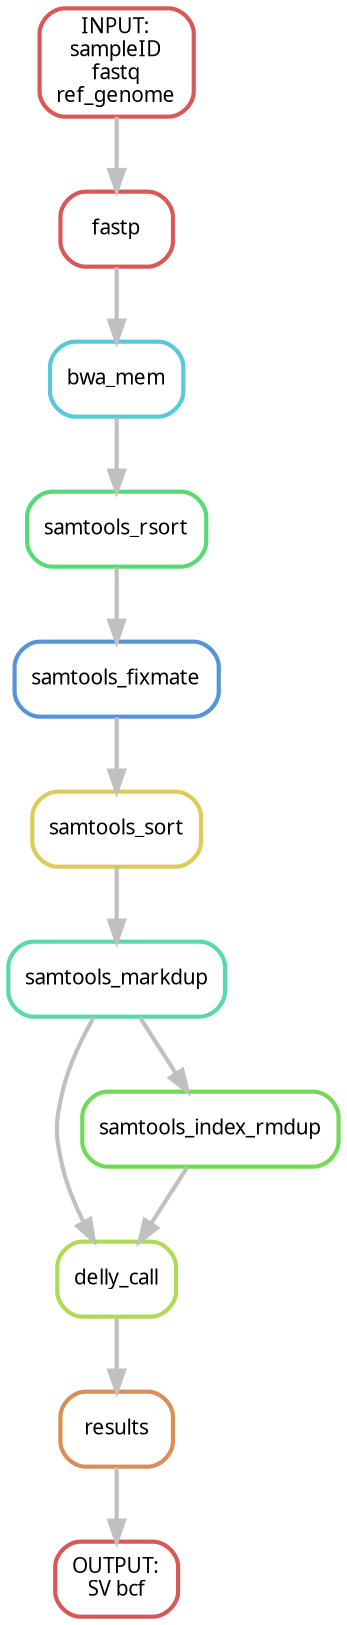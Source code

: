 digraph snakemake_dag {
    graph[bgcolor=white, margin=0];
    node[shape=box, style=rounded, fontname=sans,                 fontsize=10, penwidth=2];
    edge[penwidth=2, color=grey];
	0[label = "results", color = "0.07 0.6 0.85", style="rounded"];
	1[label = "delly_call", color = "0.22 0.6 0.85", style="rounded"];
	2[label = "samtools_markdup", color = "0.44 0.6 0.85", style="rounded"];
	3[label = "samtools_sort", color = "0.15 0.6 0.85", style="rounded"];
	4[label = "samtools_fixmate", color = "0.59 0.6 0.85", style="rounded"];
	5[label = "samtools_rsort", color = "0.37 0.6 0.85", style="rounded"];
	6[label = "bwa_mem", color = "0.52 0.6 0.85", style="rounded"];
	7[label = "fastp", color = "0.00 0.6 0.85", style="rounded"];
	8[label = "samtools_index_rmdup", color = "0.30 0.6 0.85", style="rounded"];
	9[label = "INPUT:\nsampleID\nfastq\nref_genome", color = "0.00 0.6 0.85", style="rounded"];
	10[label = "OUTPUT:\nSV bcf", color = "0.00 0.6 0.85", style="rounded"];
	9 -> 7
	0 -> 10
	1 -> 0
	2 -> 1
	8 -> 1
	3 -> 2
	4 -> 3
	5 -> 4
	6 -> 5
	7 -> 6
	2 -> 8
}            
